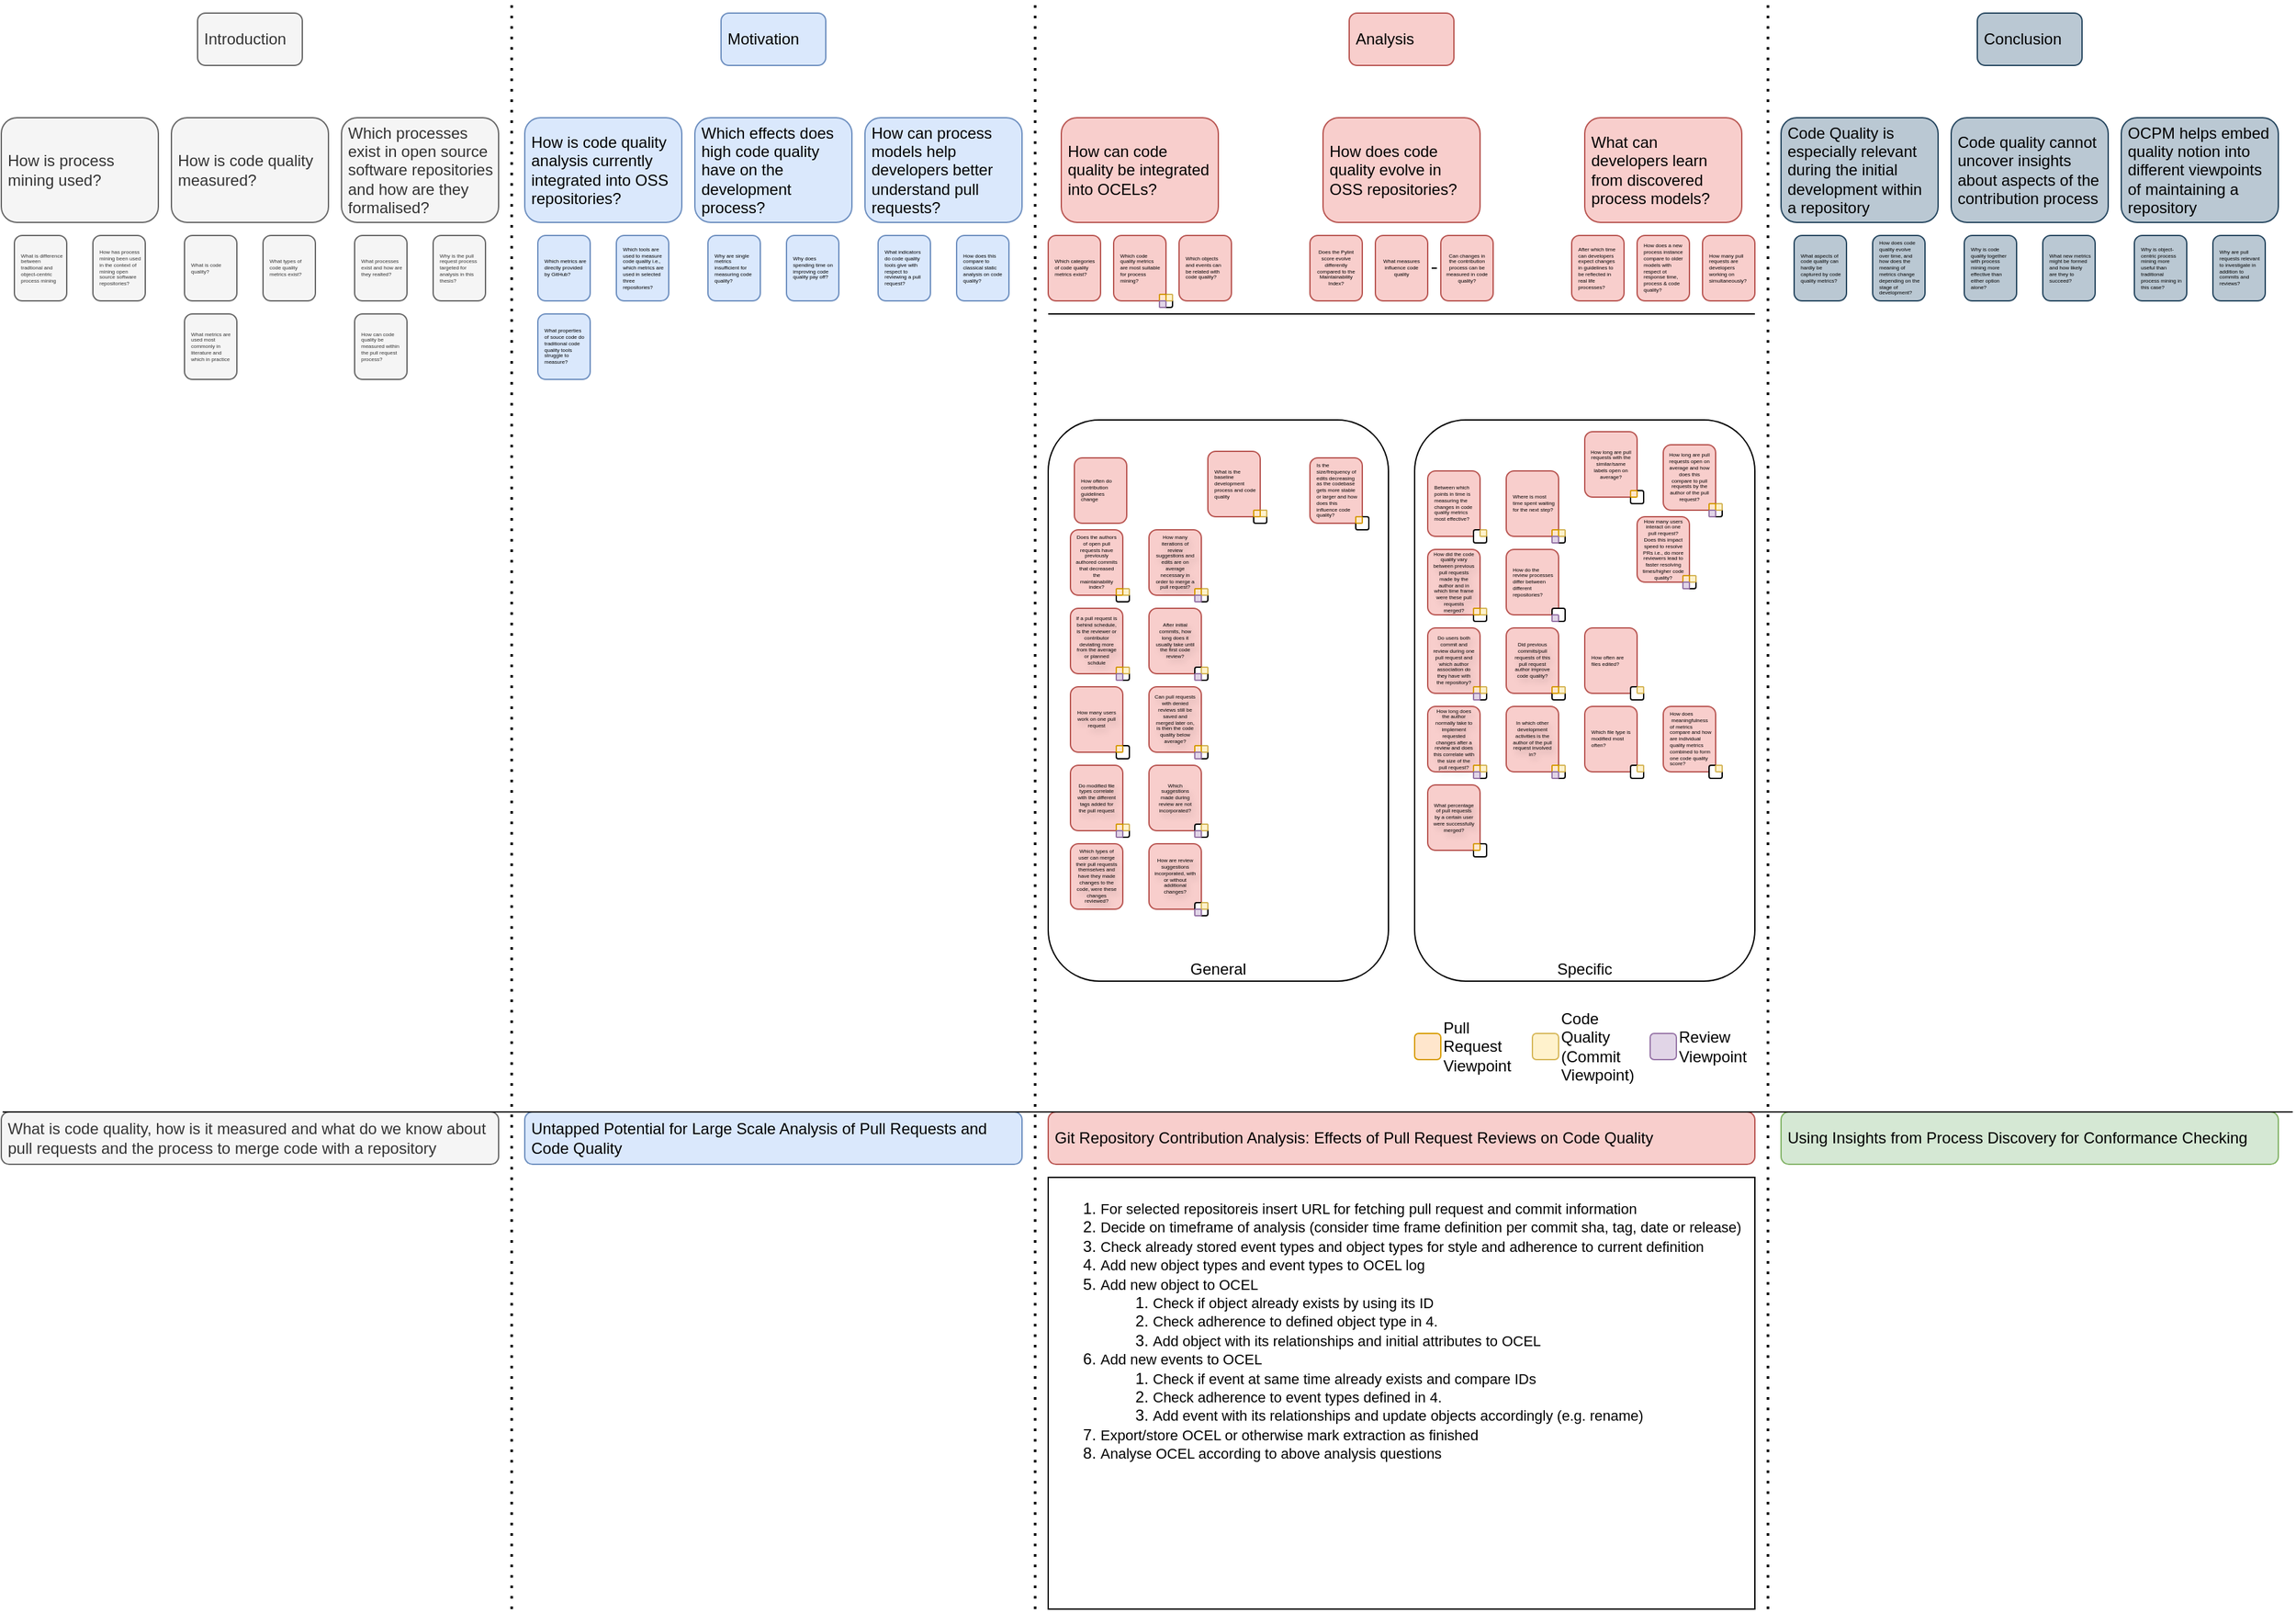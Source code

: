 <mxfile>
    <diagram name="Anaysis-Goals" id="97916047-d0de-89f5-080d-49f4d83e522f">
        <mxGraphModel dx="1386" dy="644" grid="1" gridSize="10" guides="1" tooltips="1" connect="1" arrows="1" fold="1" page="1" pageScale="1.5" pageWidth="1169" pageHeight="827" background="none" math="0" shadow="0">
            <root>
                <mxCell id="0"/>
                <mxCell id="1" parent="0"/>
                <mxCell id="274" value="General" style="rounded=1;whiteSpace=wrap;html=1;verticalAlign=bottom;align=center;" parent="1" vertex="1">
                    <mxGeometry x="810" y="321" width="260" height="429" as="geometry"/>
                </mxCell>
                <mxCell id="275" value="Specific" style="rounded=1;whiteSpace=wrap;html=1;verticalAlign=bottom;" parent="1" vertex="1">
                    <mxGeometry x="1090" y="321" width="260" height="429" as="geometry"/>
                </mxCell>
                <mxCell id="WlSLyMddTxWrjb-d0O-I-55" value="&lt;span style=&quot;color: rgb(0, 0, 0);&quot;&gt;Git Repository Contribution Analysis: Effects of Pull Request Reviews on Code Quality&lt;/span&gt;" style="rounded=1;whiteSpace=wrap;html=1;align=left;perimeterSpacing=3;strokeWidth=1;spacingLeft=0;spacingBottom=0;spacingTop=0;spacingRight=0;spacing=5;fillColor=#f8cecc;strokeColor=#b85450;" parent="1" vertex="1">
                    <mxGeometry x="810" y="850" width="540" height="40" as="geometry"/>
                </mxCell>
                <mxCell id="WlSLyMddTxWrjb-d0O-I-62" value="How can code quality be integrated into OCELs?" style="rounded=1;whiteSpace=wrap;html=1;align=left;perimeterSpacing=3;strokeWidth=1;spacingLeft=0;spacingBottom=0;spacingTop=0;spacingRight=0;spacing=5;fillColor=#f8cecc;strokeColor=#b85450;" parent="1" vertex="1">
                    <mxGeometry x="820" y="90" width="120" height="80" as="geometry"/>
                </mxCell>
                <mxCell id="WlSLyMddTxWrjb-d0O-I-98" value="How does code quality evolve in OSS repositories?" style="rounded=1;whiteSpace=wrap;html=1;align=left;perimeterSpacing=3;strokeWidth=1;spacingLeft=0;spacingBottom=0;spacingTop=0;spacingRight=0;spacing=5;fillColor=#f8cecc;strokeColor=#b85450;" parent="1" vertex="1">
                    <mxGeometry x="1020" y="90" width="120" height="80" as="geometry"/>
                </mxCell>
                <mxCell id="WlSLyMddTxWrjb-d0O-I-112" value="What can developers learn from discovered process models?" style="rounded=1;whiteSpace=wrap;html=1;align=left;perimeterSpacing=3;strokeWidth=1;spacingLeft=0;spacingBottom=0;spacingTop=0;spacingRight=0;spacing=5;fillColor=#f8cecc;strokeColor=#b85450;" parent="1" vertex="1">
                    <mxGeometry x="1220" y="90" width="120" height="80" as="geometry"/>
                </mxCell>
                <mxCell id="WlSLyMddTxWrjb-d0O-I-130" value="What aspects of code quality can hardly be captured by code quality metrics?" style="rounded=1;whiteSpace=wrap;html=1;align=left;perimeterSpacing=3;strokeWidth=1;spacingLeft=0;spacingBottom=0;spacingTop=0;spacingRight=0;spacing=5;fontSize=4;fillColor=#bac8d3;strokeColor=#23445d;" parent="1" vertex="1">
                    <mxGeometry x="1380" y="180" width="40" height="50" as="geometry"/>
                </mxCell>
                <mxCell id="WlSLyMddTxWrjb-d0O-I-169" value="What is difference between tradtional and object-centric process mining" style="rounded=1;whiteSpace=wrap;html=1;align=left;perimeterSpacing=3;strokeWidth=1;spacingLeft=0;spacingBottom=0;spacingTop=0;spacingRight=0;spacing=5;fontSize=4;fillColor=#f5f5f5;fontColor=#333333;strokeColor=#666666;" parent="1" vertex="1">
                    <mxGeometry x="20" y="180" width="40" height="50" as="geometry"/>
                </mxCell>
                <mxCell id="M1kuKOY4G_Xc1Gv_RkIK-1" value="Introduction" style="rounded=1;whiteSpace=wrap;html=1;align=left;perimeterSpacing=3;strokeWidth=1;spacingLeft=0;spacingBottom=0;spacingTop=0;spacingRight=0;spacing=5;fillColor=#f5f5f5;fontColor=#333333;strokeColor=#666666;" parent="1" vertex="1">
                    <mxGeometry x="160" y="10" width="80" height="40" as="geometry"/>
                </mxCell>
                <mxCell id="M1kuKOY4G_Xc1Gv_RkIK-2" value="Motivation" style="rounded=1;whiteSpace=wrap;html=1;align=left;perimeterSpacing=3;strokeWidth=1;spacingLeft=0;spacingBottom=0;spacingTop=0;spacingRight=0;spacing=5;fillColor=#dae8fc;strokeColor=#6c8ebf;" parent="1" vertex="1">
                    <mxGeometry x="560" y="10" width="80" height="40" as="geometry"/>
                </mxCell>
                <mxCell id="M1kuKOY4G_Xc1Gv_RkIK-3" value="Analysis" style="rounded=1;whiteSpace=wrap;html=1;align=left;perimeterSpacing=3;strokeWidth=1;spacingLeft=0;spacingBottom=0;spacingTop=0;spacingRight=0;spacing=5;fillColor=#f8cecc;strokeColor=#b85450;" parent="1" vertex="1">
                    <mxGeometry x="1040" y="10" width="80" height="40" as="geometry"/>
                </mxCell>
                <mxCell id="M1kuKOY4G_Xc1Gv_RkIK-4" value="Conclusion" style="rounded=1;whiteSpace=wrap;html=1;align=left;perimeterSpacing=3;strokeWidth=1;spacingLeft=0;spacingBottom=0;spacingTop=0;spacingRight=0;spacing=5;fillColor=#bac8d3;strokeColor=#23445d;" parent="1" vertex="1">
                    <mxGeometry x="1520" y="10" width="80" height="40" as="geometry"/>
                </mxCell>
                <mxCell id="4" value="" style="endArrow=none;dashed=1;html=1;dashPattern=1 3;strokeWidth=2;" parent="1" edge="1">
                    <mxGeometry width="50" height="50" relative="1" as="geometry">
                        <mxPoint x="400" y="1230" as="sourcePoint"/>
                        <mxPoint x="400" y="1" as="targetPoint"/>
                    </mxGeometry>
                </mxCell>
                <mxCell id="5" value="" style="endArrow=none;dashed=1;html=1;dashPattern=1 3;strokeWidth=2;" parent="1" edge="1">
                    <mxGeometry width="50" height="50" relative="1" as="geometry">
                        <mxPoint x="800" y="1230" as="sourcePoint"/>
                        <mxPoint x="800" y="1" as="targetPoint"/>
                    </mxGeometry>
                </mxCell>
                <mxCell id="6" value="" style="endArrow=none;dashed=1;html=1;dashPattern=1 3;strokeWidth=2;" parent="1" edge="1">
                    <mxGeometry width="50" height="50" relative="1" as="geometry">
                        <mxPoint x="1360" y="1230" as="sourcePoint"/>
                        <mxPoint x="1360" y="1" as="targetPoint"/>
                    </mxGeometry>
                </mxCell>
                <mxCell id="8" value="How is process mining used?" style="rounded=1;whiteSpace=wrap;html=1;align=left;perimeterSpacing=3;strokeWidth=1;spacingLeft=0;spacingBottom=0;spacingTop=0;spacingRight=0;spacing=5;fillColor=#f5f5f5;fontColor=#333333;strokeColor=#666666;" parent="1" vertex="1">
                    <mxGeometry x="10" y="90" width="120" height="80" as="geometry"/>
                </mxCell>
                <mxCell id="12" value="Which effects does high code quality have on the development process?" style="rounded=1;whiteSpace=wrap;html=1;align=left;perimeterSpacing=3;strokeWidth=1;spacingLeft=0;spacingBottom=0;spacingTop=0;spacingRight=0;spacing=5;fillColor=#dae8fc;strokeColor=#6c8ebf;" parent="1" vertex="1">
                    <mxGeometry x="540" y="90" width="120" height="80" as="geometry"/>
                </mxCell>
                <mxCell id="13" value="How is code quality analysis currently integrated into OSS repositories?" style="rounded=1;whiteSpace=wrap;html=1;align=left;perimeterSpacing=3;strokeWidth=1;spacingLeft=0;spacingBottom=0;spacingTop=0;spacingRight=0;spacing=5;fillColor=#dae8fc;strokeColor=#6c8ebf;" parent="1" vertex="1">
                    <mxGeometry x="410" y="90" width="120" height="80" as="geometry"/>
                </mxCell>
                <mxCell id="14" value="&lt;font&gt;How does this compare to classical static analysis on code quality?&lt;/font&gt;" style="rounded=1;whiteSpace=wrap;html=1;align=left;perimeterSpacing=3;strokeWidth=1;spacingLeft=0;spacingBottom=0;spacingTop=0;spacingRight=0;spacing=5;fontSize=4;fillColor=#dae8fc;strokeColor=#6c8ebf;" parent="1" vertex="1">
                    <mxGeometry x="740" y="180" width="40" height="50" as="geometry"/>
                </mxCell>
                <mxCell id="17" value="Why are single metrics insufficient for measuring code quality?" style="rounded=1;whiteSpace=wrap;html=1;align=left;perimeterSpacing=3;strokeWidth=1;spacingLeft=0;spacingBottom=0;spacingTop=0;spacingRight=0;spacing=5;fontSize=4;fillColor=#dae8fc;strokeColor=#6c8ebf;" parent="1" vertex="1">
                    <mxGeometry x="550" y="180" width="40" height="50" as="geometry"/>
                </mxCell>
                <mxCell id="18" value="Which tools are used to measure code quality i.e., which metrics are used in selected three repositories?" style="rounded=1;whiteSpace=wrap;html=1;align=left;perimeterSpacing=3;strokeWidth=1;spacingLeft=0;spacingBottom=0;spacingTop=0;spacingRight=0;spacing=5;fontSize=4;fillColor=#dae8fc;strokeColor=#6c8ebf;" parent="1" vertex="1">
                    <mxGeometry x="480" y="180" width="40" height="50" as="geometry"/>
                </mxCell>
                <mxCell id="19" value="What indicators do code quality tools give with respect to reviewing a pull request?" style="rounded=1;whiteSpace=wrap;html=1;align=left;perimeterSpacing=3;strokeWidth=1;spacingLeft=0;spacingBottom=0;spacingTop=0;spacingRight=0;spacing=5;fontSize=4;fillColor=#dae8fc;strokeColor=#6c8ebf;" parent="1" vertex="1">
                    <mxGeometry x="680" y="180" width="40" height="50" as="geometry"/>
                </mxCell>
                <mxCell id="20" value="Which metrics are directly&lt;span style=&quot;color: rgb(255, 255, 255);&quot;&gt;&amp;nbsp;&lt;/span&gt;provided by GitHub?" style="rounded=1;whiteSpace=wrap;html=1;align=left;perimeterSpacing=3;strokeWidth=1;spacingLeft=0;spacingBottom=0;spacingTop=0;spacingRight=0;spacing=5;fontSize=4;fillColor=#dae8fc;strokeColor=#6c8ebf;" parent="1" vertex="1">
                    <mxGeometry x="420" y="180" width="40" height="50" as="geometry"/>
                </mxCell>
                <mxCell id="21" value="Why does spending time on improving code quality pay off?" style="rounded=1;whiteSpace=wrap;html=1;align=left;perimeterSpacing=3;strokeWidth=1;spacingLeft=0;spacingBottom=0;spacingTop=0;spacingRight=0;spacing=5;fontSize=4;fillColor=#dae8fc;strokeColor=#6c8ebf;" parent="1" vertex="1">
                    <mxGeometry x="610" y="180" width="40" height="50" as="geometry"/>
                </mxCell>
                <mxCell id="23" value="What properties of souce code do traditional code quality tools struggle to measure?" style="rounded=1;whiteSpace=wrap;html=1;align=left;perimeterSpacing=3;strokeWidth=1;spacingLeft=0;spacingBottom=0;spacingTop=0;spacingRight=0;spacing=5;fontSize=4;fillColor=#dae8fc;strokeColor=#6c8ebf;" parent="1" vertex="1">
                    <mxGeometry x="420" y="240" width="40" height="50" as="geometry"/>
                </mxCell>
                <mxCell id="24" value="Which processes exist in open source software repositories and how are they formalised?" style="rounded=1;whiteSpace=wrap;html=1;align=left;perimeterSpacing=3;strokeWidth=1;spacingLeft=0;spacingBottom=0;spacingTop=0;spacingRight=0;spacing=5;fillColor=#f5f5f5;fontColor=#333333;strokeColor=#666666;" parent="1" vertex="1">
                    <mxGeometry x="270" y="90" width="120" height="80" as="geometry"/>
                </mxCell>
                <mxCell id="26" value="How has process mining been used in the context of mining open source software repositories?" style="rounded=1;whiteSpace=wrap;html=1;align=left;perimeterSpacing=3;strokeWidth=1;spacingLeft=0;spacingBottom=0;spacingTop=0;spacingRight=0;spacing=5;fontSize=4;fillColor=#f5f5f5;fontColor=#333333;strokeColor=#666666;" parent="1" vertex="1">
                    <mxGeometry x="80" y="180" width="40" height="50" as="geometry"/>
                </mxCell>
                <mxCell id="27" value="What metrics are used most commonly in literature and which in practice" style="rounded=1;whiteSpace=wrap;html=1;align=left;perimeterSpacing=3;strokeWidth=1;spacingLeft=0;spacingBottom=0;spacingTop=0;spacingRight=0;spacing=5;fontSize=4;fillColor=#f5f5f5;fontColor=#333333;strokeColor=#666666;" parent="1" vertex="1">
                    <mxGeometry x="150" y="240" width="40" height="50" as="geometry"/>
                </mxCell>
                <mxCell id="33" value="How can code quality be measured within the pull request process?" style="rounded=1;whiteSpace=wrap;html=1;align=left;perimeterSpacing=3;strokeWidth=1;spacingLeft=0;spacingBottom=0;spacingTop=0;spacingRight=0;spacing=5;fontSize=4;fillColor=#f5f5f5;fontColor=#333333;strokeColor=#666666;" parent="1" vertex="1">
                    <mxGeometry x="280" y="240" width="40" height="50" as="geometry"/>
                </mxCell>
                <mxCell id="34" value="What processes exist and how are they realted?" style="rounded=1;whiteSpace=wrap;html=1;align=left;perimeterSpacing=3;strokeWidth=1;spacingLeft=0;spacingBottom=0;spacingTop=0;spacingRight=0;spacing=5;fontSize=4;fillColor=#f5f5f5;fontColor=#333333;strokeColor=#666666;" parent="1" vertex="1">
                    <mxGeometry x="280" y="180" width="40" height="50" as="geometry"/>
                </mxCell>
                <mxCell id="35" value="" style="endArrow=none;html=1;" parent="1" edge="1">
                    <mxGeometry width="50" height="50" relative="1" as="geometry">
                        <mxPoint x="810" y="240" as="sourcePoint"/>
                        <mxPoint x="1350" y="240" as="targetPoint"/>
                    </mxGeometry>
                </mxCell>
                <mxCell id="36" value="How can process models help developers better understand pull requests?" style="rounded=1;whiteSpace=wrap;html=1;align=left;perimeterSpacing=3;strokeWidth=1;spacingLeft=0;spacingBottom=0;spacingTop=0;spacingRight=0;spacing=5;fillColor=#dae8fc;strokeColor=#6c8ebf;" parent="1" vertex="1">
                    <mxGeometry x="670" y="90" width="120" height="80" as="geometry"/>
                </mxCell>
                <mxCell id="37" value="Code Quality (Commit Viewpoint)" style="rounded=1;whiteSpace=wrap;html=1;fillColor=#fff2cc;strokeColor=#d6b656;align=left;verticalAlign=middle;spacingLeft=0;labelPosition=right;verticalLabelPosition=middle;" parent="1" vertex="1">
                    <mxGeometry x="1180" y="790" width="20" height="20" as="geometry"/>
                </mxCell>
                <mxCell id="38" value="Pull Request Viewpoint" style="rounded=1;whiteSpace=wrap;html=1;fillColor=#ffe6cc;strokeColor=#d79b00;align=left;verticalAlign=middle;spacingLeft=0;labelPosition=right;verticalLabelPosition=middle;" parent="1" vertex="1">
                    <mxGeometry x="1090" y="790" width="20" height="20" as="geometry"/>
                </mxCell>
                <mxCell id="39" value="Review Viewpoint" style="rounded=1;whiteSpace=wrap;html=1;fillColor=#e1d5e7;strokeColor=#9673a6;align=left;verticalAlign=middle;spacingLeft=0;labelPosition=right;verticalLabelPosition=middle;" parent="1" vertex="1">
                    <mxGeometry x="1270" y="790" width="20" height="20" as="geometry"/>
                </mxCell>
                <mxCell id="40" value="Using Insights from Process Discovery for Conformance Checking" style="rounded=1;whiteSpace=wrap;html=1;align=left;perimeterSpacing=3;strokeWidth=1;spacingLeft=0;spacingBottom=0;spacingTop=0;spacingRight=0;spacing=5;fillColor=#d5e8d4;strokeColor=#82b366;" parent="1" vertex="1">
                    <mxGeometry x="1370" y="850" width="380" height="40" as="geometry"/>
                </mxCell>
                <mxCell id="41" value="Code Quality is especially relevant during the initial development within a repository" style="rounded=1;whiteSpace=wrap;html=1;align=left;perimeterSpacing=3;strokeWidth=1;spacingLeft=0;spacingBottom=0;spacingTop=0;spacingRight=0;spacing=5;fillColor=#bac8d3;strokeColor=#23445d;" parent="1" vertex="1">
                    <mxGeometry x="1370" y="90" width="120" height="80" as="geometry"/>
                </mxCell>
                <mxCell id="42" value="Code quality cannot uncover insights about aspects of the contribution process" style="rounded=1;whiteSpace=wrap;html=1;align=left;perimeterSpacing=3;strokeWidth=1;spacingLeft=0;spacingBottom=0;spacingTop=0;spacingRight=0;spacing=5;fillColor=#bac8d3;strokeColor=#23445d;" parent="1" vertex="1">
                    <mxGeometry x="1500" y="90" width="120" height="80" as="geometry"/>
                </mxCell>
                <mxCell id="43" value="OCPM helps embed quality notion into different viewpoints of maintaining a repository" style="rounded=1;whiteSpace=wrap;html=1;align=left;perimeterSpacing=3;strokeWidth=1;spacingLeft=0;spacingBottom=0;spacingTop=0;spacingRight=0;spacing=5;fillColor=#bac8d3;strokeColor=#23445d;" parent="1" vertex="1">
                    <mxGeometry x="1630" y="90" width="120" height="80" as="geometry"/>
                </mxCell>
                <mxCell id="48" value="&lt;span style=&quot;color: rgb(0, 0, 0);&quot;&gt;Untapped Potential for Large Scale Analysis of Pull Requests and Code Quality&lt;/span&gt;" style="rounded=1;whiteSpace=wrap;html=1;align=left;perimeterSpacing=3;strokeWidth=1;spacingLeft=0;spacingBottom=0;spacingTop=0;spacingRight=0;spacing=5;fillColor=#dae8fc;strokeColor=#6c8ebf;" parent="1" vertex="1">
                    <mxGeometry x="410" y="850" width="380" height="40" as="geometry"/>
                </mxCell>
                <mxCell id="50" value="What is code quality, how is it measured and what do we know about pull requests and the process to merge code with a repository" style="rounded=1;whiteSpace=wrap;html=1;align=left;perimeterSpacing=3;strokeWidth=1;spacingLeft=0;spacingBottom=0;spacingTop=0;spacingRight=0;spacing=5;fillColor=#f5f5f5;strokeColor=#666666;fontColor=#333333;" parent="1" vertex="1">
                    <mxGeometry x="10" y="850" width="380" height="40" as="geometry"/>
                </mxCell>
                <mxCell id="51" value="&#xa;How long are pull requests open on average and how does this compare to pull requests by the author of the pull request?&#xa;" style="rounded=1;align=center;perimeterSpacing=3;strokeWidth=1;spacingLeft=0;spacingBottom=0;spacingTop=0;spacingRight=0;spacing=5;fontSize=4;fillColor=#f8cecc;strokeColor=#b85450;labelPosition=center;verticalLabelPosition=middle;verticalAlign=middle;whiteSpace=wrap;" parent="1" vertex="1">
                    <mxGeometry x="1280" y="340" width="40" height="50" as="geometry"/>
                </mxCell>
                <mxCell id="66" value="How long are pull requests with the similar/same labels open on average?" style="rounded=1;align=center;perimeterSpacing=3;strokeWidth=1;spacingLeft=0;spacingBottom=0;spacingTop=0;spacingRight=0;spacing=5;fontSize=4;fillColor=#f8cecc;strokeColor=#b85450;labelPosition=center;verticalLabelPosition=middle;verticalAlign=middle;whiteSpace=wrap;" parent="1" vertex="1">
                    <mxGeometry x="1220" y="330" width="40" height="50" as="geometry"/>
                </mxCell>
                <mxCell id="72" value="Which code quality metrics are most suitable for process mining?" style="rounded=1;whiteSpace=wrap;html=1;align=left;perimeterSpacing=3;strokeWidth=1;spacingLeft=0;spacingBottom=0;spacingTop=0;spacingRight=0;spacing=5;fontSize=4;fillColor=#f8cecc;strokeColor=#b85450;" parent="1" vertex="1">
                    <mxGeometry x="860" y="180" width="40" height="50" as="geometry"/>
                </mxCell>
                <mxCell id="78" value="How many users interact on one pull request? Does this impact speed to resolve PRs i.e., do more reviewers lead to faster resolving times/higher code quality?" style="rounded=1;align=center;perimeterSpacing=3;strokeWidth=1;spacingLeft=0;spacingBottom=0;spacingTop=0;spacingRight=0;spacing=5;fontSize=4;fillColor=#f8cecc;strokeColor=#b85450;labelPosition=center;verticalLabelPosition=middle;verticalAlign=middle;whiteSpace=wrap;" parent="1" vertex="1">
                    <mxGeometry x="1260" y="395" width="40" height="50" as="geometry"/>
                </mxCell>
                <mxCell id="99" value="" style="rounded=1;whiteSpace=wrap;html=1;align=left;verticalAlign=middle;spacingLeft=0;labelPosition=right;verticalLabelPosition=middle;" parent="1" vertex="1">
                    <mxGeometry x="895" y="225" width="10" height="10" as="geometry"/>
                </mxCell>
                <mxCell id="92" value="" style="rounded=1;whiteSpace=wrap;html=1;fillColor=#fff2cc;strokeColor=#d6b656;align=left;verticalAlign=middle;spacingLeft=0;labelPosition=right;verticalLabelPosition=middle;" parent="1" vertex="1">
                    <mxGeometry x="900" y="225" width="5" height="5" as="geometry"/>
                </mxCell>
                <mxCell id="95" value="" style="rounded=1;whiteSpace=wrap;html=1;fillColor=#ffe6cc;strokeColor=#d79b00;align=left;verticalAlign=middle;spacingLeft=0;labelPosition=right;verticalLabelPosition=middle;" parent="1" vertex="1">
                    <mxGeometry x="895" y="225" width="5" height="5" as="geometry"/>
                </mxCell>
                <mxCell id="100" value="" style="rounded=1;whiteSpace=wrap;html=1;fillColor=#e1d5e7;strokeColor=#9673a6;align=left;verticalAlign=middle;spacingLeft=0;labelPosition=right;verticalLabelPosition=middle;" parent="1" vertex="1">
                    <mxGeometry x="895" y="230" width="5" height="5" as="geometry"/>
                </mxCell>
                <mxCell id="105" value="" style="rounded=1;whiteSpace=wrap;html=1;align=left;verticalAlign=middle;spacingLeft=0;labelPosition=right;verticalLabelPosition=middle;" parent="1" vertex="1">
                    <mxGeometry x="1315" y="385" width="10" height="10" as="geometry"/>
                </mxCell>
                <mxCell id="106" value="" style="rounded=1;whiteSpace=wrap;html=1;fillColor=#fff2cc;strokeColor=#d6b656;align=left;verticalAlign=middle;spacingLeft=0;labelPosition=right;verticalLabelPosition=middle;" parent="1" vertex="1">
                    <mxGeometry x="1320" y="385" width="5" height="5" as="geometry"/>
                </mxCell>
                <mxCell id="107" value="" style="rounded=1;whiteSpace=wrap;html=1;fillColor=#ffe6cc;strokeColor=#d79b00;align=left;verticalAlign=middle;spacingLeft=0;labelPosition=right;verticalLabelPosition=middle;" parent="1" vertex="1">
                    <mxGeometry x="1315" y="385" width="5" height="5" as="geometry"/>
                </mxCell>
                <mxCell id="108" value="" style="rounded=1;whiteSpace=wrap;html=1;fillColor=#e1d5e7;strokeColor=#9673a6;align=left;verticalAlign=middle;spacingLeft=0;labelPosition=right;verticalLabelPosition=middle;" parent="1" vertex="1">
                    <mxGeometry x="1315" y="390" width="5" height="5" as="geometry"/>
                </mxCell>
                <mxCell id="119" value="" style="rounded=1;whiteSpace=wrap;html=1;fillColor=#ffe6cc;strokeColor=#d79b00;align=left;verticalAlign=middle;spacingLeft=0;labelPosition=right;verticalLabelPosition=middle;" parent="1" vertex="1">
                    <mxGeometry x="972" y="390" width="5" height="5" as="geometry"/>
                </mxCell>
                <mxCell id="157" value="" style="rounded=1;whiteSpace=wrap;html=1;align=left;verticalAlign=middle;spacingLeft=0;labelPosition=right;verticalLabelPosition=middle;" parent="1" vertex="1">
                    <mxGeometry x="1255" y="375" width="10" height="10" as="geometry"/>
                </mxCell>
                <mxCell id="159" value="" style="rounded=1;whiteSpace=wrap;html=1;fillColor=#ffe6cc;strokeColor=#d79b00;align=left;verticalAlign=middle;spacingLeft=0;labelPosition=right;verticalLabelPosition=middle;" parent="1" vertex="1">
                    <mxGeometry x="1255" y="375" width="5" height="5" as="geometry"/>
                </mxCell>
                <mxCell id="161" value="" style="rounded=1;whiteSpace=wrap;html=1;align=left;verticalAlign=middle;spacingLeft=0;labelPosition=right;verticalLabelPosition=middle;" parent="1" vertex="1">
                    <mxGeometry x="1295" y="440" width="10" height="10" as="geometry"/>
                </mxCell>
                <mxCell id="162" value="" style="rounded=1;whiteSpace=wrap;html=1;fillColor=#fff2cc;strokeColor=#d6b656;align=left;verticalAlign=middle;spacingLeft=0;labelPosition=right;verticalLabelPosition=middle;" parent="1" vertex="1">
                    <mxGeometry x="1300" y="440" width="5" height="5" as="geometry"/>
                </mxCell>
                <mxCell id="163" value="" style="rounded=1;whiteSpace=wrap;html=1;fillColor=#ffe6cc;strokeColor=#d79b00;align=left;verticalAlign=middle;spacingLeft=0;labelPosition=right;verticalLabelPosition=middle;" parent="1" vertex="1">
                    <mxGeometry x="1295" y="440" width="5" height="5" as="geometry"/>
                </mxCell>
                <mxCell id="164" value="" style="rounded=1;whiteSpace=wrap;html=1;fillColor=#e1d5e7;strokeColor=#9673a6;align=left;verticalAlign=middle;spacingLeft=0;labelPosition=right;verticalLabelPosition=middle;" parent="1" vertex="1">
                    <mxGeometry x="1295" y="445" width="5" height="5" as="geometry"/>
                </mxCell>
                <mxCell id="276" value="How does code quality evolve over time, and how does the meaning of metrics change depending on the stage of development?" style="rounded=1;whiteSpace=wrap;html=1;align=left;perimeterSpacing=3;strokeWidth=1;spacingLeft=0;spacingBottom=0;spacingTop=0;spacingRight=0;spacing=5;fontSize=4;fillColor=#bac8d3;strokeColor=#23445d;" parent="1" vertex="1">
                    <mxGeometry x="1440" y="180" width="40" height="50" as="geometry"/>
                </mxCell>
                <mxCell id="277" value="Why is code quality together with process mining more effective than either option alone?&amp;nbsp;" style="rounded=1;whiteSpace=wrap;html=1;align=left;perimeterSpacing=3;strokeWidth=1;spacingLeft=0;spacingBottom=0;spacingTop=0;spacingRight=0;spacing=5;fontSize=4;fillColor=#bac8d3;strokeColor=#23445d;" parent="1" vertex="1">
                    <mxGeometry x="1510" y="180" width="40" height="50" as="geometry"/>
                </mxCell>
                <mxCell id="278" value="What new metrics might be formed and how likely are they to succeed?" style="rounded=1;whiteSpace=wrap;html=1;align=left;perimeterSpacing=3;strokeWidth=1;spacingLeft=0;spacingBottom=0;spacingTop=0;spacingRight=0;spacing=5;fontSize=4;fillColor=#bac8d3;strokeColor=#23445d;" parent="1" vertex="1">
                    <mxGeometry x="1570" y="180" width="40" height="50" as="geometry"/>
                </mxCell>
                <mxCell id="279" value="Why is object-centric process mining more useful than traditional process mining in this case?" style="rounded=1;whiteSpace=wrap;html=1;align=left;perimeterSpacing=3;strokeWidth=1;spacingLeft=0;spacingBottom=0;spacingTop=0;spacingRight=0;spacing=5;fontSize=4;fillColor=#bac8d3;strokeColor=#23445d;" parent="1" vertex="1">
                    <mxGeometry x="1640" y="180" width="40" height="50" as="geometry"/>
                </mxCell>
                <mxCell id="280" value="Why are pull requests relevant to investigate in addition to commits and reviews?" style="rounded=1;whiteSpace=wrap;html=1;align=left;perimeterSpacing=3;strokeWidth=1;spacingLeft=0;spacingBottom=0;spacingTop=0;spacingRight=0;spacing=5;fontSize=4;fillColor=#bac8d3;strokeColor=#23445d;" parent="1" vertex="1">
                    <mxGeometry x="1700" y="180" width="40" height="50" as="geometry"/>
                </mxCell>
                <mxCell id="284" value="&lt;ol&gt;&lt;li&gt;&lt;font style=&quot;font-size: 11px;&quot;&gt;For selected repositoreis insert URL for fetching pull request and commit information&lt;/font&gt;&lt;/li&gt;&lt;li&gt;&lt;font style=&quot;font-size: 11px;&quot;&gt;Decide on timeframe of analysis (consider time frame definition per commit sha, tag, date or release)&lt;/font&gt;&lt;/li&gt;&lt;li&gt;&lt;font style=&quot;font-size: 11px;&quot;&gt;Check already stored event types and object types for style and adherence to current definition&lt;/font&gt;&lt;/li&gt;&lt;li&gt;&lt;font style=&quot;font-size: 11px;&quot;&gt;Add new object types and event types to OCEL log&lt;/font&gt;&lt;/li&gt;&lt;li&gt;&lt;font style=&quot;font-size: 11px;&quot;&gt;Add new object to OCEL&lt;/font&gt;&lt;/li&gt;&lt;ol&gt;&lt;li&gt;&lt;font style=&quot;font-size: 11px;&quot;&gt;Check if object already exists by using its ID&lt;/font&gt;&lt;/li&gt;&lt;li&gt;&lt;font style=&quot;font-size: 11px;&quot;&gt;Check adherence to defined object type in 4.&amp;nbsp;&lt;/font&gt;&lt;/li&gt;&lt;li&gt;&lt;font style=&quot;font-size: 11px;&quot;&gt;Add object with its relationships and initial attributes to OCEL&lt;/font&gt;&lt;/li&gt;&lt;/ol&gt;&lt;li&gt;&lt;font style=&quot;font-size: 11px;&quot;&gt;Add new events to OCEL&lt;/font&gt;&lt;/li&gt;&lt;ol&gt;&lt;li&gt;&lt;font style=&quot;font-size: 11px;&quot;&gt;Check if event at same time already exists and compare IDs&lt;/font&gt;&lt;/li&gt;&lt;li&gt;&lt;font style=&quot;font-size: 11px;&quot;&gt;Check adherence to event types defined in 4.&lt;/font&gt;&lt;/li&gt;&lt;li&gt;&lt;font style=&quot;font-size: 11px;&quot;&gt;Add event with its relationships and update objects accordingly (e.g. rename)&lt;/font&gt;&lt;/li&gt;&lt;/ol&gt;&lt;li&gt;&lt;font style=&quot;font-size: 11px;&quot;&gt;Export/store OCEL or otherwise mark extraction as finished&lt;/font&gt;&lt;/li&gt;&lt;li&gt;&lt;font style=&quot;font-size: 11px;&quot;&gt;Analyse OCEL according to above analysis questions&lt;/font&gt;&lt;/li&gt;&lt;/ol&gt;" style="align=left;html=1;whiteSpace=wrap;verticalAlign=top;spacing=0;" parent="1" vertex="1">
                    <mxGeometry x="810" y="900" width="540" height="330" as="geometry"/>
                </mxCell>
                <mxCell id="287" value="What is code quality?" style="rounded=1;whiteSpace=wrap;html=1;align=left;perimeterSpacing=3;strokeWidth=1;spacingLeft=0;spacingBottom=0;spacingTop=0;spacingRight=0;spacing=5;fontSize=4;fillColor=#f5f5f5;fontColor=#333333;strokeColor=#666666;" parent="1" vertex="1">
                    <mxGeometry x="150" y="180" width="40" height="50" as="geometry"/>
                </mxCell>
                <mxCell id="288" value="How is code quality measured?" style="rounded=1;whiteSpace=wrap;html=1;align=left;perimeterSpacing=3;strokeWidth=1;spacingLeft=0;spacingBottom=0;spacingTop=0;spacingRight=0;spacing=5;fillColor=#f5f5f5;fontColor=#333333;strokeColor=#666666;" parent="1" vertex="1">
                    <mxGeometry x="140" y="90" width="120" height="80" as="geometry"/>
                </mxCell>
                <mxCell id="289" value="What types of code quality metrics exist?" style="rounded=1;whiteSpace=wrap;html=1;align=left;perimeterSpacing=3;strokeWidth=1;spacingLeft=0;spacingBottom=0;spacingTop=0;spacingRight=0;spacing=5;fontSize=4;fillColor=#f5f5f5;fontColor=#333333;strokeColor=#666666;" parent="1" vertex="1">
                    <mxGeometry x="210" y="180" width="40" height="50" as="geometry"/>
                </mxCell>
                <mxCell id="290" value="Why is the pull request process targeted for analysis in this thesis?" style="rounded=1;whiteSpace=wrap;html=1;align=left;perimeterSpacing=3;strokeWidth=1;spacingLeft=0;spacingBottom=0;spacingTop=0;spacingRight=0;spacing=5;fontSize=4;fillColor=#f5f5f5;fontColor=#333333;strokeColor=#666666;" parent="1" vertex="1">
                    <mxGeometry x="340" y="180" width="40" height="50" as="geometry"/>
                </mxCell>
                <mxCell id="293" value="What is the baseline development process and code quality" style="rounded=1;whiteSpace=wrap;html=1;align=left;perimeterSpacing=3;strokeWidth=1;spacingLeft=0;spacingBottom=0;spacingTop=0;spacingRight=0;spacing=5;fontSize=4;fillColor=#f8cecc;strokeColor=#b85450;" parent="1" vertex="1">
                    <mxGeometry x="932" y="345" width="40" height="50" as="geometry"/>
                </mxCell>
                <mxCell id="294" value="" style="rounded=1;whiteSpace=wrap;html=1;align=left;verticalAlign=middle;spacingLeft=0;labelPosition=right;verticalLabelPosition=middle;" parent="1" vertex="1">
                    <mxGeometry x="967" y="390" width="10" height="10" as="geometry"/>
                </mxCell>
                <mxCell id="295" value="" style="rounded=1;whiteSpace=wrap;html=1;fillColor=#fff2cc;strokeColor=#d6b656;align=left;verticalAlign=middle;spacingLeft=0;labelPosition=right;verticalLabelPosition=middle;" parent="1" vertex="1">
                    <mxGeometry x="972" y="390" width="5" height="5" as="geometry"/>
                </mxCell>
                <mxCell id="296" value="" style="rounded=1;whiteSpace=wrap;html=1;fillColor=#ffe6cc;strokeColor=#d79b00;align=left;verticalAlign=middle;spacingLeft=0;labelPosition=right;verticalLabelPosition=middle;" parent="1" vertex="1">
                    <mxGeometry x="967" y="390" width="5" height="5" as="geometry"/>
                </mxCell>
                <mxCell id="304" value="Which categories of code quality metrics exist?" style="rounded=1;whiteSpace=wrap;html=1;align=left;perimeterSpacing=3;strokeWidth=1;spacingLeft=0;spacingBottom=0;spacingTop=0;spacingRight=0;spacing=5;fontSize=4;fillColor=#f8cecc;strokeColor=#b85450;" parent="1" vertex="1">
                    <mxGeometry x="810" y="180" width="40" height="50" as="geometry"/>
                </mxCell>
                <mxCell id="305" value="Which objects and events can be related with code quality?" style="rounded=1;whiteSpace=wrap;html=1;align=left;perimeterSpacing=3;strokeWidth=1;spacingLeft=0;spacingBottom=0;spacingTop=0;spacingRight=0;spacing=5;fontSize=4;fillColor=#f8cecc;strokeColor=#b85450;" parent="1" vertex="1">
                    <mxGeometry x="910" y="180" width="40" height="50" as="geometry"/>
                </mxCell>
                <mxCell id="306" value="Does the Pylint score evolve differently compared to the Maintainability Index?" style="rounded=1;align=center;perimeterSpacing=3;strokeWidth=1;spacingLeft=0;spacingBottom=0;spacingTop=0;spacingRight=0;spacing=5;fontSize=4;fillColor=#f8cecc;strokeColor=#b85450;labelPosition=center;verticalLabelPosition=middle;verticalAlign=middle;whiteSpace=wrap;" parent="1" vertex="1">
                    <mxGeometry x="1010" y="180" width="40" height="50" as="geometry"/>
                </mxCell>
                <mxCell id="309" style="edgeStyle=none;html=1;endArrow=none;endFill=0;" parent="1" source="307" target="308" edge="1">
                    <mxGeometry relative="1" as="geometry"/>
                </mxCell>
                <mxCell id="307" value="Can changes in the contribution process can be measured in code quality?" style="rounded=1;align=center;perimeterSpacing=3;strokeWidth=1;spacingLeft=0;spacingBottom=0;spacingTop=0;spacingRight=0;spacing=5;fontSize=4;fillColor=#f8cecc;strokeColor=#b85450;labelPosition=center;verticalLabelPosition=middle;verticalAlign=middle;whiteSpace=wrap;" parent="1" vertex="1">
                    <mxGeometry x="1110" y="180" width="40" height="50" as="geometry"/>
                </mxCell>
                <mxCell id="308" value="What measures influence code quality" style="rounded=1;align=center;perimeterSpacing=3;strokeWidth=1;spacingLeft=0;spacingBottom=0;spacingTop=0;spacingRight=0;spacing=5;fontSize=4;fillColor=#f8cecc;strokeColor=#b85450;labelPosition=center;verticalLabelPosition=middle;verticalAlign=middle;whiteSpace=wrap;" parent="1" vertex="1">
                    <mxGeometry x="1060" y="180" width="40" height="50" as="geometry"/>
                </mxCell>
                <mxCell id="310" value="After which time can developers expect changes in guidelines to be reflected in real life processes?" style="rounded=1;whiteSpace=wrap;html=1;align=left;perimeterSpacing=3;strokeWidth=1;spacingLeft=0;spacingBottom=0;spacingTop=0;spacingRight=0;spacing=5;fontSize=4;fillColor=#f8cecc;strokeColor=#b85450;" parent="1" vertex="1">
                    <mxGeometry x="1210" y="180" width="40" height="50" as="geometry"/>
                </mxCell>
                <mxCell id="311" value="How does a new process instance compare to older models with respect ot response time, process &amp;amp; code quality?" style="rounded=1;whiteSpace=wrap;html=1;align=left;perimeterSpacing=3;strokeWidth=1;spacingLeft=0;spacingBottom=0;spacingTop=0;spacingRight=0;spacing=5;fontSize=4;fillColor=#f8cecc;strokeColor=#b85450;" parent="1" vertex="1">
                    <mxGeometry x="1260" y="180" width="40" height="50" as="geometry"/>
                </mxCell>
                <mxCell id="312" value="How often do contribution guidelines change" style="rounded=1;whiteSpace=wrap;html=1;align=left;perimeterSpacing=3;strokeWidth=1;spacingLeft=0;spacingBottom=0;spacingTop=0;spacingRight=0;spacing=5;fontSize=4;fillColor=#f8cecc;strokeColor=#b85450;" parent="1" vertex="1">
                    <mxGeometry x="830" y="350" width="40" height="50" as="geometry"/>
                </mxCell>
                <mxCell id="313" value="How many pull requests are developers working on simultaneously?" style="rounded=1;whiteSpace=wrap;html=1;align=left;perimeterSpacing=3;strokeWidth=1;spacingLeft=0;spacingBottom=0;spacingTop=0;spacingRight=0;spacing=5;fontSize=4;fillColor=#f8cecc;strokeColor=#b85450;" parent="1" vertex="1">
                    <mxGeometry x="1310" y="180" width="40" height="50" as="geometry"/>
                </mxCell>
                <mxCell id="316" value="" style="endArrow=none;html=1;" parent="1" edge="1">
                    <mxGeometry width="50" height="50" relative="1" as="geometry">
                        <mxPoint x="11" y="850" as="sourcePoint"/>
                        <mxPoint x="1761" y="850" as="targetPoint"/>
                    </mxGeometry>
                </mxCell>
                <mxCell id="318" value="" style="group" parent="1" vertex="1" connectable="0">
                    <mxGeometry x="1220" y="480" width="45" height="55" as="geometry"/>
                </mxCell>
                <mxCell id="74" value="How often are files edited?" style="rounded=1;whiteSpace=wrap;html=1;align=left;perimeterSpacing=3;strokeWidth=1;spacingLeft=0;spacingBottom=0;spacingTop=0;spacingRight=0;spacing=5;fontSize=4;fillColor=#f8cecc;strokeColor=#b85450;" parent="318" vertex="1">
                    <mxGeometry width="40" height="50" as="geometry"/>
                </mxCell>
                <mxCell id="137" value="" style="rounded=1;whiteSpace=wrap;html=1;align=left;verticalAlign=middle;spacingLeft=0;labelPosition=right;verticalLabelPosition=middle;" parent="318" vertex="1">
                    <mxGeometry x="35" y="45" width="10" height="10" as="geometry"/>
                </mxCell>
                <mxCell id="138" value="" style="rounded=1;whiteSpace=wrap;html=1;fillColor=#fff2cc;strokeColor=#d6b656;align=left;verticalAlign=middle;spacingLeft=0;labelPosition=right;verticalLabelPosition=middle;" parent="318" vertex="1">
                    <mxGeometry x="40" y="45" width="5" height="5" as="geometry"/>
                </mxCell>
                <mxCell id="319" value="" style="group" parent="1" vertex="1" connectable="0">
                    <mxGeometry x="1220" y="540" width="45" height="55" as="geometry"/>
                </mxCell>
                <mxCell id="76" value="Which file type is modified most often?" style="rounded=1;whiteSpace=wrap;html=1;align=left;perimeterSpacing=3;strokeWidth=1;spacingLeft=0;spacingBottom=0;spacingTop=0;spacingRight=0;spacing=5;fontSize=4;fillColor=#f8cecc;strokeColor=#b85450;" parent="319" vertex="1">
                    <mxGeometry width="40" height="50" as="geometry"/>
                </mxCell>
                <mxCell id="165" value="" style="rounded=1;whiteSpace=wrap;html=1;align=left;verticalAlign=middle;spacingLeft=0;labelPosition=right;verticalLabelPosition=middle;" parent="319" vertex="1">
                    <mxGeometry x="35" y="45" width="10" height="10" as="geometry"/>
                </mxCell>
                <mxCell id="166" value="" style="rounded=1;whiteSpace=wrap;html=1;fillColor=#fff2cc;strokeColor=#d6b656;align=left;verticalAlign=middle;spacingLeft=0;labelPosition=right;verticalLabelPosition=middle;" parent="319" vertex="1">
                    <mxGeometry x="40" y="45" width="5" height="5" as="geometry"/>
                </mxCell>
                <mxCell id="320" value="" style="group" parent="1" vertex="1" connectable="0">
                    <mxGeometry x="1280" y="540" width="45" height="55" as="geometry"/>
                </mxCell>
                <mxCell id="WlSLyMddTxWrjb-d0O-I-139" value="How does &amp;nbsp;meaningfulness of metrics compare and how are individual quality metrics combined to form one code quality score?" style="rounded=1;whiteSpace=wrap;html=1;align=left;perimeterSpacing=3;strokeWidth=1;spacingLeft=0;spacingBottom=0;spacingTop=0;spacingRight=0;spacing=5;fontSize=4;fillColor=#f8cecc;strokeColor=#b85450;" parent="320" vertex="1">
                    <mxGeometry width="40" height="50" as="geometry"/>
                </mxCell>
                <mxCell id="129" value="" style="rounded=1;whiteSpace=wrap;html=1;align=left;verticalAlign=middle;spacingLeft=0;labelPosition=right;verticalLabelPosition=middle;" parent="320" vertex="1">
                    <mxGeometry x="35" y="45" width="10" height="10" as="geometry"/>
                </mxCell>
                <mxCell id="130" value="" style="rounded=1;whiteSpace=wrap;html=1;fillColor=#fff2cc;strokeColor=#d6b656;align=left;verticalAlign=middle;spacingLeft=0;labelPosition=right;verticalLabelPosition=middle;" parent="320" vertex="1">
                    <mxGeometry x="40" y="45" width="5" height="5" as="geometry"/>
                </mxCell>
                <mxCell id="321" value="" style="group" parent="1" vertex="1" connectable="0">
                    <mxGeometry x="1010" y="350" width="45" height="55" as="geometry"/>
                </mxCell>
                <mxCell id="75" value="Is the size/frequency of edits decreasing as the codebase gets more stable or larger and how does this influence code quality?" style="rounded=1;whiteSpace=wrap;html=1;align=left;perimeterSpacing=3;strokeWidth=1;spacingLeft=0;spacingBottom=0;spacingTop=0;spacingRight=0;spacing=5;fontSize=4;fillColor=#f8cecc;strokeColor=#b85450;" parent="321" vertex="1">
                    <mxGeometry width="40" height="50" as="geometry"/>
                </mxCell>
                <mxCell id="133" value="" style="rounded=1;whiteSpace=wrap;html=1;align=left;verticalAlign=middle;spacingLeft=0;labelPosition=right;verticalLabelPosition=middle;" parent="321" vertex="1">
                    <mxGeometry x="35" y="45" width="10" height="10" as="geometry"/>
                </mxCell>
                <mxCell id="135" value="" style="rounded=1;whiteSpace=wrap;html=1;fillColor=#ffe6cc;strokeColor=#d79b00;align=left;verticalAlign=middle;spacingLeft=0;labelPosition=right;verticalLabelPosition=middle;" parent="321" vertex="1">
                    <mxGeometry x="35" y="45" width="5" height="5" as="geometry"/>
                </mxCell>
                <mxCell id="WlSLyMddTxWrjb-d0O-I-142" value="Between which points in time is measuring the changes in code quality metrics most effective?" style="rounded=1;whiteSpace=wrap;html=1;align=left;perimeterSpacing=3;strokeWidth=1;spacingLeft=0;spacingBottom=0;spacingTop=0;spacingRight=0;spacing=5;fontSize=4;fillColor=#f8cecc;strokeColor=#b85450;" parent="1" vertex="1">
                    <mxGeometry x="1100" y="360" width="40" height="50" as="geometry"/>
                </mxCell>
                <mxCell id="44" value="Where is most time spent waiting for the next step?" style="rounded=1;whiteSpace=wrap;html=1;align=left;perimeterSpacing=3;strokeWidth=1;spacingLeft=0;spacingBottom=0;spacingTop=0;spacingRight=0;spacing=5;fontSize=4;fillColor=#f8cecc;strokeColor=#b85450;" parent="1" vertex="1">
                    <mxGeometry x="1160" y="360" width="40" height="50" as="geometry"/>
                </mxCell>
                <mxCell id="45" value="How do the review processes differ between different repositories?" style="rounded=1;whiteSpace=wrap;html=1;align=left;perimeterSpacing=3;strokeWidth=1;spacingLeft=0;spacingBottom=0;spacingTop=0;spacingRight=0;spacing=5;fontSize=4;fillColor=#f8cecc;strokeColor=#b85450;" parent="1" vertex="1">
                    <mxGeometry x="1160" y="420" width="40" height="50" as="geometry"/>
                </mxCell>
                <mxCell id="57" value="How did the code quality vary between previous pull requests made by the author and in which time frame were these pull requests merged?" style="rounded=1;align=center;perimeterSpacing=3;strokeWidth=1;spacingLeft=0;spacingBottom=0;spacingTop=0;spacingRight=0;spacing=5;fontSize=4;fillColor=#f8cecc;strokeColor=#b85450;labelPosition=center;verticalLabelPosition=middle;verticalAlign=middle;whiteSpace=wrap;textShadow=1;" parent="1" vertex="1">
                    <mxGeometry x="1100" y="420" width="40" height="50" as="geometry"/>
                </mxCell>
                <mxCell id="62" value="Did previous commits/pull requests of this pull request author improve code quality?" style="rounded=1;align=center;perimeterSpacing=3;strokeWidth=1;spacingLeft=0;spacingBottom=0;spacingTop=0;spacingRight=0;spacing=5;fontSize=4;fillColor=#f8cecc;strokeColor=#b85450;labelPosition=center;verticalLabelPosition=middle;verticalAlign=middle;whiteSpace=wrap;textShadow=1;" parent="1" vertex="1">
                    <mxGeometry x="1160" y="480" width="40" height="50" as="geometry"/>
                </mxCell>
                <mxCell id="63" value="How long does the author normally take to implement requested changes after a review and does this correlate with the size of the pull request?" style="rounded=1;align=center;perimeterSpacing=3;strokeWidth=1;spacingLeft=0;spacingBottom=0;spacingTop=0;spacingRight=0;spacing=5;fontSize=4;fillColor=#f8cecc;strokeColor=#b85450;labelPosition=center;verticalLabelPosition=middle;verticalAlign=middle;whiteSpace=wrap;textShadow=1;" parent="1" vertex="1">
                    <mxGeometry x="1100" y="540" width="40" height="50" as="geometry"/>
                </mxCell>
                <mxCell id="65" value="In which other development activities is the author of the pull request involved in?" style="rounded=1;align=center;perimeterSpacing=3;strokeWidth=1;spacingLeft=0;spacingBottom=0;spacingTop=0;spacingRight=0;spacing=5;fontSize=4;fillColor=#f8cecc;strokeColor=#b85450;labelPosition=center;verticalLabelPosition=middle;verticalAlign=middle;whiteSpace=wrap;textShadow=1;" parent="1" vertex="1">
                    <mxGeometry x="1160" y="540" width="40" height="50" as="geometry"/>
                </mxCell>
                <mxCell id="68" value="What percentage of pull requests by a certain user were successfully merged?" style="rounded=1;align=center;perimeterSpacing=3;strokeWidth=1;spacingLeft=0;spacingBottom=0;spacingTop=0;spacingRight=0;spacing=5;fontSize=4;fillColor=#f8cecc;strokeColor=#b85450;labelPosition=center;verticalLabelPosition=middle;verticalAlign=middle;whiteSpace=wrap;textShadow=1;" parent="1" vertex="1">
                    <mxGeometry x="1100" y="600" width="40" height="50" as="geometry"/>
                </mxCell>
                <mxCell id="89" value="Do users both commit and review during one pull request and which author association do they have with the repository?" style="rounded=1;align=center;perimeterSpacing=3;strokeWidth=1;spacingLeft=0;spacingBottom=0;spacingTop=0;spacingRight=0;spacing=5;fontSize=4;fillColor=#f8cecc;strokeColor=#b85450;labelPosition=center;verticalLabelPosition=middle;verticalAlign=middle;whiteSpace=wrap;textShadow=1;" parent="1" vertex="1">
                    <mxGeometry x="1100" y="480" width="40" height="50" as="geometry"/>
                </mxCell>
                <mxCell id="173" value="" style="rounded=1;whiteSpace=wrap;html=1;align=left;verticalAlign=middle;spacingLeft=0;labelPosition=right;verticalLabelPosition=middle;" parent="1" vertex="1">
                    <mxGeometry x="1135" y="405" width="10" height="10" as="geometry"/>
                </mxCell>
                <mxCell id="174" value="" style="rounded=1;whiteSpace=wrap;html=1;fillColor=#fff2cc;strokeColor=#d6b656;align=left;verticalAlign=middle;spacingLeft=0;labelPosition=right;verticalLabelPosition=middle;" parent="1" vertex="1">
                    <mxGeometry x="1140" y="405" width="5" height="5" as="geometry"/>
                </mxCell>
                <mxCell id="177" value="" style="rounded=1;whiteSpace=wrap;html=1;align=left;verticalAlign=middle;spacingLeft=0;labelPosition=right;verticalLabelPosition=middle;" parent="1" vertex="1">
                    <mxGeometry x="1195" y="405" width="10" height="10" as="geometry"/>
                </mxCell>
                <mxCell id="178" value="" style="rounded=1;whiteSpace=wrap;html=1;fillColor=#fff2cc;strokeColor=#d6b656;align=left;verticalAlign=middle;spacingLeft=0;labelPosition=right;verticalLabelPosition=middle;" parent="1" vertex="1">
                    <mxGeometry x="1200" y="405" width="5" height="5" as="geometry"/>
                </mxCell>
                <mxCell id="179" value="" style="rounded=1;whiteSpace=wrap;html=1;fillColor=#ffe6cc;strokeColor=#d79b00;align=left;verticalAlign=middle;spacingLeft=0;labelPosition=right;verticalLabelPosition=middle;" parent="1" vertex="1">
                    <mxGeometry x="1195" y="405" width="5" height="5" as="geometry"/>
                </mxCell>
                <mxCell id="180" value="" style="rounded=1;whiteSpace=wrap;html=1;fillColor=#e1d5e7;strokeColor=#9673a6;align=left;verticalAlign=middle;spacingLeft=0;labelPosition=right;verticalLabelPosition=middle;" parent="1" vertex="1">
                    <mxGeometry x="1195" y="410" width="5" height="5" as="geometry"/>
                </mxCell>
                <mxCell id="181" value="" style="rounded=1;whiteSpace=wrap;html=1;align=left;verticalAlign=middle;spacingLeft=0;labelPosition=right;verticalLabelPosition=middle;" parent="1" vertex="1">
                    <mxGeometry x="1135" y="465" width="10" height="10" as="geometry"/>
                </mxCell>
                <mxCell id="182" value="" style="rounded=1;whiteSpace=wrap;html=1;fillColor=#fff2cc;strokeColor=#d6b656;align=left;verticalAlign=middle;spacingLeft=0;labelPosition=right;verticalLabelPosition=middle;" parent="1" vertex="1">
                    <mxGeometry x="1140" y="465" width="5" height="5" as="geometry"/>
                </mxCell>
                <mxCell id="183" value="" style="rounded=1;whiteSpace=wrap;html=1;fillColor=#ffe6cc;strokeColor=#d79b00;align=left;verticalAlign=middle;spacingLeft=0;labelPosition=right;verticalLabelPosition=middle;" parent="1" vertex="1">
                    <mxGeometry x="1135" y="465" width="5" height="5" as="geometry"/>
                </mxCell>
                <mxCell id="185" value="" style="rounded=1;whiteSpace=wrap;html=1;align=left;verticalAlign=middle;spacingLeft=0;labelPosition=right;verticalLabelPosition=middle;" parent="1" vertex="1">
                    <mxGeometry x="1195" y="465" width="10" height="10" as="geometry"/>
                </mxCell>
                <mxCell id="188" value="" style="rounded=1;whiteSpace=wrap;html=1;fillColor=#e1d5e7;strokeColor=#9673a6;align=left;verticalAlign=middle;spacingLeft=0;labelPosition=right;verticalLabelPosition=middle;" parent="1" vertex="1">
                    <mxGeometry x="1195" y="470" width="5" height="5" as="geometry"/>
                </mxCell>
                <mxCell id="193" value="" style="rounded=1;whiteSpace=wrap;html=1;align=left;verticalAlign=middle;spacingLeft=0;labelPosition=right;verticalLabelPosition=middle;" parent="1" vertex="1">
                    <mxGeometry x="1195" y="525" width="10" height="10" as="geometry"/>
                </mxCell>
                <mxCell id="194" value="" style="rounded=1;whiteSpace=wrap;html=1;fillColor=#fff2cc;strokeColor=#d6b656;align=left;verticalAlign=middle;spacingLeft=0;labelPosition=right;verticalLabelPosition=middle;" parent="1" vertex="1">
                    <mxGeometry x="1200" y="525" width="5" height="5" as="geometry"/>
                </mxCell>
                <mxCell id="195" value="" style="rounded=1;whiteSpace=wrap;html=1;fillColor=#ffe6cc;strokeColor=#d79b00;align=left;verticalAlign=middle;spacingLeft=0;labelPosition=right;verticalLabelPosition=middle;" parent="1" vertex="1">
                    <mxGeometry x="1195" y="525" width="5" height="5" as="geometry"/>
                </mxCell>
                <mxCell id="197" value="" style="rounded=1;whiteSpace=wrap;html=1;align=left;verticalAlign=middle;spacingLeft=0;labelPosition=right;verticalLabelPosition=middle;" parent="1" vertex="1">
                    <mxGeometry x="1135" y="585" width="10" height="10" as="geometry"/>
                </mxCell>
                <mxCell id="198" value="" style="rounded=1;whiteSpace=wrap;html=1;fillColor=#fff2cc;strokeColor=#d6b656;align=left;verticalAlign=middle;spacingLeft=0;labelPosition=right;verticalLabelPosition=middle;" parent="1" vertex="1">
                    <mxGeometry x="1140" y="585" width="5" height="5" as="geometry"/>
                </mxCell>
                <mxCell id="199" value="" style="rounded=1;whiteSpace=wrap;html=1;fillColor=#ffe6cc;strokeColor=#d79b00;align=left;verticalAlign=middle;spacingLeft=0;labelPosition=right;verticalLabelPosition=middle;" parent="1" vertex="1">
                    <mxGeometry x="1135" y="585" width="5" height="5" as="geometry"/>
                </mxCell>
                <mxCell id="200" value="" style="rounded=1;whiteSpace=wrap;html=1;fillColor=#e1d5e7;strokeColor=#9673a6;align=left;verticalAlign=middle;spacingLeft=0;labelPosition=right;verticalLabelPosition=middle;" parent="1" vertex="1">
                    <mxGeometry x="1135" y="590" width="5" height="5" as="geometry"/>
                </mxCell>
                <mxCell id="201" value="" style="rounded=1;whiteSpace=wrap;html=1;align=left;verticalAlign=middle;spacingLeft=0;labelPosition=right;verticalLabelPosition=middle;" parent="1" vertex="1">
                    <mxGeometry x="1195" y="585" width="10" height="10" as="geometry"/>
                </mxCell>
                <mxCell id="202" value="" style="rounded=1;whiteSpace=wrap;html=1;fillColor=#fff2cc;strokeColor=#d6b656;align=left;verticalAlign=middle;spacingLeft=0;labelPosition=right;verticalLabelPosition=middle;" parent="1" vertex="1">
                    <mxGeometry x="1200" y="585" width="5" height="5" as="geometry"/>
                </mxCell>
                <mxCell id="203" value="" style="rounded=1;whiteSpace=wrap;html=1;fillColor=#ffe6cc;strokeColor=#d79b00;align=left;verticalAlign=middle;spacingLeft=0;labelPosition=right;verticalLabelPosition=middle;" parent="1" vertex="1">
                    <mxGeometry x="1195" y="585" width="5" height="5" as="geometry"/>
                </mxCell>
                <mxCell id="204" value="" style="rounded=1;whiteSpace=wrap;html=1;fillColor=#e1d5e7;strokeColor=#9673a6;align=left;verticalAlign=middle;spacingLeft=0;labelPosition=right;verticalLabelPosition=middle;" parent="1" vertex="1">
                    <mxGeometry x="1195" y="590" width="5" height="5" as="geometry"/>
                </mxCell>
                <mxCell id="205" value="" style="rounded=1;whiteSpace=wrap;html=1;align=left;verticalAlign=middle;spacingLeft=0;labelPosition=right;verticalLabelPosition=middle;" parent="1" vertex="1">
                    <mxGeometry x="1135" y="645" width="10" height="10" as="geometry"/>
                </mxCell>
                <mxCell id="207" value="" style="rounded=1;whiteSpace=wrap;html=1;fillColor=#ffe6cc;strokeColor=#d79b00;align=left;verticalAlign=middle;spacingLeft=0;labelPosition=right;verticalLabelPosition=middle;" parent="1" vertex="1">
                    <mxGeometry x="1135" y="645" width="5" height="5" as="geometry"/>
                </mxCell>
                <mxCell id="209" value="" style="rounded=1;whiteSpace=wrap;html=1;align=left;verticalAlign=middle;spacingLeft=0;labelPosition=right;verticalLabelPosition=middle;" parent="1" vertex="1">
                    <mxGeometry x="1135" y="525" width="10" height="10" as="geometry"/>
                </mxCell>
                <mxCell id="210" value="" style="rounded=1;whiteSpace=wrap;html=1;fillColor=#fff2cc;strokeColor=#d6b656;align=left;verticalAlign=middle;spacingLeft=0;labelPosition=right;verticalLabelPosition=middle;" parent="1" vertex="1">
                    <mxGeometry x="1140" y="525" width="5" height="5" as="geometry"/>
                </mxCell>
                <mxCell id="211" value="" style="rounded=1;whiteSpace=wrap;html=1;fillColor=#ffe6cc;strokeColor=#d79b00;align=left;verticalAlign=middle;spacingLeft=0;labelPosition=right;verticalLabelPosition=middle;" parent="1" vertex="1">
                    <mxGeometry x="1135" y="525" width="5" height="5" as="geometry"/>
                </mxCell>
                <mxCell id="212" value="" style="rounded=1;whiteSpace=wrap;html=1;fillColor=#e1d5e7;strokeColor=#9673a6;align=left;verticalAlign=middle;spacingLeft=0;labelPosition=right;verticalLabelPosition=middle;" parent="1" vertex="1">
                    <mxGeometry x="1135" y="530" width="5" height="5" as="geometry"/>
                </mxCell>
                <mxCell id="55" value="Does the authors of open pull requests have previously authored commits that decreased the maintainability index?" style="rounded=1;align=center;perimeterSpacing=3;strokeWidth=1;spacingLeft=0;spacingBottom=0;spacingTop=0;spacingRight=0;spacing=5;fontSize=4;fillColor=#f8cecc;strokeColor=#b85450;labelPosition=center;verticalLabelPosition=middle;verticalAlign=middle;whiteSpace=wrap;" parent="1" vertex="1">
                    <mxGeometry x="827" y="405" width="40" height="50" as="geometry"/>
                </mxCell>
                <mxCell id="67" value="How many iterations of review suggestions and edits are on average necessary in order to merge a pull request?" style="rounded=1;align=center;perimeterSpacing=3;strokeWidth=1;spacingLeft=0;spacingBottom=0;spacingTop=0;spacingRight=0;spacing=5;fontSize=4;fillColor=#f8cecc;strokeColor=#b85450;labelPosition=center;verticalLabelPosition=middle;verticalAlign=middle;whiteSpace=wrap;textShadow=1;" parent="1" vertex="1">
                    <mxGeometry x="887" y="405" width="40" height="50" as="geometry"/>
                </mxCell>
                <mxCell id="69" value="If a pull request is behind schedule, is the reviewer or contributor deviating more from the average or planned schdule" style="rounded=1;align=center;perimeterSpacing=3;strokeWidth=1;spacingLeft=0;spacingBottom=0;spacingTop=0;spacingRight=0;spacing=5;fontSize=4;fillColor=#f8cecc;strokeColor=#b85450;labelPosition=center;verticalLabelPosition=middle;verticalAlign=middle;whiteSpace=wrap;textShadow=1;" parent="1" vertex="1">
                    <mxGeometry x="827" y="465" width="40" height="50" as="geometry"/>
                </mxCell>
                <mxCell id="73" value="How many users work on one pull request" style="rounded=1;align=center;perimeterSpacing=3;strokeWidth=1;spacingLeft=0;spacingBottom=0;spacingTop=0;spacingRight=0;spacing=5;fontSize=4;fillColor=#f8cecc;strokeColor=#b85450;labelPosition=center;verticalLabelPosition=middle;verticalAlign=middle;whiteSpace=wrap;html=1;textShadow=1;" parent="1" vertex="1">
                    <mxGeometry x="827" y="525" width="40" height="50" as="geometry"/>
                </mxCell>
                <mxCell id="79" value="Can pull requests with denied reviews still be saved and merged later on, is then the code quality below average?" style="rounded=1;align=center;perimeterSpacing=3;strokeWidth=1;spacingLeft=0;spacingBottom=0;spacingTop=0;spacingRight=0;spacing=5;fontSize=4;fillColor=#f8cecc;strokeColor=#b85450;labelPosition=center;verticalLabelPosition=middle;verticalAlign=middle;whiteSpace=wrap;html=1;textShadow=1;" parent="1" vertex="1">
                    <mxGeometry x="887" y="525" width="40" height="50" as="geometry"/>
                </mxCell>
                <mxCell id="82" value="Do modified file types correlate with the different tags added for the pull request" style="rounded=1;align=center;perimeterSpacing=3;strokeWidth=1;spacingLeft=0;spacingBottom=0;spacingTop=0;spacingRight=0;spacing=5;fontSize=4;fillColor=#f8cecc;strokeColor=#b85450;labelPosition=center;verticalLabelPosition=middle;verticalAlign=middle;whiteSpace=wrap;html=1;textShadow=1;" parent="1" vertex="1">
                    <mxGeometry x="827" y="585" width="40" height="50" as="geometry"/>
                </mxCell>
                <mxCell id="83" value="Which suggestions made during review are not incorporated?" style="rounded=1;align=center;perimeterSpacing=3;strokeWidth=1;spacingLeft=0;spacingBottom=0;spacingTop=0;spacingRight=0;spacing=5;fontSize=4;fillColor=#f8cecc;strokeColor=#b85450;labelPosition=center;verticalLabelPosition=middle;verticalAlign=middle;whiteSpace=wrap;textShadow=1;" parent="1" vertex="1">
                    <mxGeometry x="887" y="585" width="40" height="50" as="geometry"/>
                </mxCell>
                <mxCell id="84" value="After initial commits, how long does it usually take until the first code review?" style="rounded=1;align=center;perimeterSpacing=3;strokeWidth=1;spacingLeft=0;spacingBottom=0;spacingTop=0;spacingRight=0;spacing=5;fontSize=4;fillColor=#f8cecc;strokeColor=#b85450;labelPosition=center;verticalLabelPosition=middle;verticalAlign=middle;whiteSpace=wrap;textShadow=1;" parent="1" vertex="1">
                    <mxGeometry x="887" y="465" width="40" height="50" as="geometry"/>
                </mxCell>
                <mxCell id="85" value="How are review suggestions incorporated, with or without additional changes?" style="rounded=1;align=center;perimeterSpacing=3;strokeWidth=1;spacingLeft=0;spacingBottom=0;spacingTop=0;spacingRight=0;spacing=5;fontSize=4;fillColor=#f8cecc;strokeColor=#b85450;labelPosition=center;verticalLabelPosition=middle;verticalAlign=middle;whiteSpace=wrap;textShadow=1;" parent="1" vertex="1">
                    <mxGeometry x="887" y="645" width="40" height="50" as="geometry"/>
                </mxCell>
                <mxCell id="91" value="Which types of user can merge their pull requests themselves and have they made changes to the code, were these changes reviewed?" style="rounded=1;align=center;perimeterSpacing=3;strokeWidth=1;spacingLeft=0;spacingBottom=0;spacingTop=0;spacingRight=0;spacing=5;fontSize=4;fillColor=#f8cecc;strokeColor=#b85450;labelPosition=center;verticalLabelPosition=middle;verticalAlign=middle;whiteSpace=wrap;textShadow=1;" parent="1" vertex="1">
                    <mxGeometry x="827" y="645" width="40" height="50" as="geometry"/>
                </mxCell>
                <mxCell id="225" value="" style="rounded=1;whiteSpace=wrap;html=1;align=left;verticalAlign=middle;spacingLeft=0;labelPosition=right;verticalLabelPosition=middle;" parent="1" vertex="1">
                    <mxGeometry x="862" y="450" width="10" height="10" as="geometry"/>
                </mxCell>
                <mxCell id="226" value="" style="rounded=1;whiteSpace=wrap;html=1;fillColor=#fff2cc;strokeColor=#d6b656;align=left;verticalAlign=middle;spacingLeft=0;labelPosition=right;verticalLabelPosition=middle;" parent="1" vertex="1">
                    <mxGeometry x="867" y="450" width="5" height="5" as="geometry"/>
                </mxCell>
                <mxCell id="227" value="" style="rounded=1;whiteSpace=wrap;html=1;fillColor=#ffe6cc;strokeColor=#d79b00;align=left;verticalAlign=middle;spacingLeft=0;labelPosition=right;verticalLabelPosition=middle;" parent="1" vertex="1">
                    <mxGeometry x="862" y="450" width="5" height="5" as="geometry"/>
                </mxCell>
                <mxCell id="233" value="" style="rounded=1;whiteSpace=wrap;html=1;align=left;verticalAlign=middle;spacingLeft=0;labelPosition=right;verticalLabelPosition=middle;" parent="1" vertex="1">
                    <mxGeometry x="922" y="450" width="10" height="10" as="geometry"/>
                </mxCell>
                <mxCell id="234" value="" style="rounded=1;whiteSpace=wrap;html=1;fillColor=#fff2cc;strokeColor=#d6b656;align=left;verticalAlign=middle;spacingLeft=0;labelPosition=right;verticalLabelPosition=middle;" parent="1" vertex="1">
                    <mxGeometry x="927" y="450" width="5" height="5" as="geometry"/>
                </mxCell>
                <mxCell id="235" value="" style="rounded=1;whiteSpace=wrap;html=1;fillColor=#ffe6cc;strokeColor=#d79b00;align=left;verticalAlign=middle;spacingLeft=0;labelPosition=right;verticalLabelPosition=middle;" parent="1" vertex="1">
                    <mxGeometry x="922" y="450" width="5" height="5" as="geometry"/>
                </mxCell>
                <mxCell id="236" value="" style="rounded=1;whiteSpace=wrap;html=1;fillColor=#e1d5e7;strokeColor=#9673a6;align=left;verticalAlign=middle;spacingLeft=0;labelPosition=right;verticalLabelPosition=middle;" parent="1" vertex="1">
                    <mxGeometry x="922" y="455" width="5" height="5" as="geometry"/>
                </mxCell>
                <mxCell id="237" value="" style="rounded=1;whiteSpace=wrap;html=1;align=left;verticalAlign=middle;spacingLeft=0;labelPosition=right;verticalLabelPosition=middle;" parent="1" vertex="1">
                    <mxGeometry x="862" y="510" width="10" height="10" as="geometry"/>
                </mxCell>
                <mxCell id="238" value="" style="rounded=1;whiteSpace=wrap;html=1;fillColor=#fff2cc;strokeColor=#d6b656;align=left;verticalAlign=middle;spacingLeft=0;labelPosition=right;verticalLabelPosition=middle;" parent="1" vertex="1">
                    <mxGeometry x="867" y="510" width="5" height="5" as="geometry"/>
                </mxCell>
                <mxCell id="239" value="" style="rounded=1;whiteSpace=wrap;html=1;fillColor=#ffe6cc;strokeColor=#d79b00;align=left;verticalAlign=middle;spacingLeft=0;labelPosition=right;verticalLabelPosition=middle;" parent="1" vertex="1">
                    <mxGeometry x="862" y="510" width="5" height="5" as="geometry"/>
                </mxCell>
                <mxCell id="240" value="" style="rounded=1;whiteSpace=wrap;html=1;fillColor=#e1d5e7;strokeColor=#9673a6;align=left;verticalAlign=middle;spacingLeft=0;labelPosition=right;verticalLabelPosition=middle;" parent="1" vertex="1">
                    <mxGeometry x="862" y="515" width="5" height="5" as="geometry"/>
                </mxCell>
                <mxCell id="241" value="" style="rounded=1;whiteSpace=wrap;html=1;align=left;verticalAlign=middle;spacingLeft=0;labelPosition=right;verticalLabelPosition=middle;" parent="1" vertex="1">
                    <mxGeometry x="922" y="510" width="10" height="10" as="geometry"/>
                </mxCell>
                <mxCell id="242" value="" style="rounded=1;whiteSpace=wrap;html=1;fillColor=#fff2cc;strokeColor=#d6b656;align=left;verticalAlign=middle;spacingLeft=0;labelPosition=right;verticalLabelPosition=middle;" parent="1" vertex="1">
                    <mxGeometry x="927" y="510" width="5" height="5" as="geometry"/>
                </mxCell>
                <mxCell id="244" value="" style="rounded=1;whiteSpace=wrap;html=1;fillColor=#e1d5e7;strokeColor=#9673a6;align=left;verticalAlign=middle;spacingLeft=0;labelPosition=right;verticalLabelPosition=middle;" parent="1" vertex="1">
                    <mxGeometry x="922" y="515" width="5" height="5" as="geometry"/>
                </mxCell>
                <mxCell id="246" value="" style="rounded=1;whiteSpace=wrap;html=1;align=left;verticalAlign=middle;spacingLeft=0;labelPosition=right;verticalLabelPosition=middle;" parent="1" vertex="1">
                    <mxGeometry x="862" y="570" width="10" height="10" as="geometry"/>
                </mxCell>
                <mxCell id="248" value="" style="rounded=1;whiteSpace=wrap;html=1;fillColor=#ffe6cc;strokeColor=#d79b00;align=left;verticalAlign=middle;spacingLeft=0;labelPosition=right;verticalLabelPosition=middle;" parent="1" vertex="1">
                    <mxGeometry x="862" y="570" width="5" height="5" as="geometry"/>
                </mxCell>
                <mxCell id="250" value="" style="rounded=1;whiteSpace=wrap;html=1;align=left;verticalAlign=middle;spacingLeft=0;labelPosition=right;verticalLabelPosition=middle;" parent="1" vertex="1">
                    <mxGeometry x="922" y="570" width="10" height="10" as="geometry"/>
                </mxCell>
                <mxCell id="251" value="" style="rounded=1;whiteSpace=wrap;html=1;fillColor=#fff2cc;strokeColor=#d6b656;align=left;verticalAlign=middle;spacingLeft=0;labelPosition=right;verticalLabelPosition=middle;" parent="1" vertex="1">
                    <mxGeometry x="927" y="570" width="5" height="5" as="geometry"/>
                </mxCell>
                <mxCell id="252" value="" style="rounded=1;whiteSpace=wrap;html=1;fillColor=#ffe6cc;strokeColor=#d79b00;align=left;verticalAlign=middle;spacingLeft=0;labelPosition=right;verticalLabelPosition=middle;" parent="1" vertex="1">
                    <mxGeometry x="922" y="570" width="5" height="5" as="geometry"/>
                </mxCell>
                <mxCell id="253" value="" style="rounded=1;whiteSpace=wrap;html=1;fillColor=#e1d5e7;strokeColor=#9673a6;align=left;verticalAlign=middle;spacingLeft=0;labelPosition=right;verticalLabelPosition=middle;" parent="1" vertex="1">
                    <mxGeometry x="922" y="575" width="5" height="5" as="geometry"/>
                </mxCell>
                <mxCell id="254" value="" style="rounded=1;whiteSpace=wrap;html=1;align=left;verticalAlign=middle;spacingLeft=0;labelPosition=right;verticalLabelPosition=middle;" parent="1" vertex="1">
                    <mxGeometry x="862" y="630" width="10" height="10" as="geometry"/>
                </mxCell>
                <mxCell id="255" value="" style="rounded=1;whiteSpace=wrap;html=1;fillColor=#fff2cc;strokeColor=#d6b656;align=left;verticalAlign=middle;spacingLeft=0;labelPosition=right;verticalLabelPosition=middle;" parent="1" vertex="1">
                    <mxGeometry x="867" y="630" width="5" height="5" as="geometry"/>
                </mxCell>
                <mxCell id="256" value="" style="rounded=1;whiteSpace=wrap;html=1;fillColor=#ffe6cc;strokeColor=#d79b00;align=left;verticalAlign=middle;spacingLeft=0;labelPosition=right;verticalLabelPosition=middle;" parent="1" vertex="1">
                    <mxGeometry x="862" y="630" width="5" height="5" as="geometry"/>
                </mxCell>
                <mxCell id="257" value="" style="rounded=1;whiteSpace=wrap;html=1;fillColor=#e1d5e7;strokeColor=#9673a6;align=left;verticalAlign=middle;spacingLeft=0;labelPosition=right;verticalLabelPosition=middle;" parent="1" vertex="1">
                    <mxGeometry x="862" y="635" width="5" height="5" as="geometry"/>
                </mxCell>
                <mxCell id="258" value="" style="rounded=1;whiteSpace=wrap;html=1;align=left;verticalAlign=middle;spacingLeft=0;labelPosition=right;verticalLabelPosition=middle;" parent="1" vertex="1">
                    <mxGeometry x="922" y="630" width="10" height="10" as="geometry"/>
                </mxCell>
                <mxCell id="259" value="" style="rounded=1;whiteSpace=wrap;html=1;fillColor=#fff2cc;strokeColor=#d6b656;align=left;verticalAlign=middle;spacingLeft=0;labelPosition=right;verticalLabelPosition=middle;" parent="1" vertex="1">
                    <mxGeometry x="927" y="630" width="5" height="5" as="geometry"/>
                </mxCell>
                <mxCell id="261" value="" style="rounded=1;whiteSpace=wrap;html=1;fillColor=#e1d5e7;strokeColor=#9673a6;align=left;verticalAlign=middle;spacingLeft=0;labelPosition=right;verticalLabelPosition=middle;" parent="1" vertex="1">
                    <mxGeometry x="922" y="635" width="5" height="5" as="geometry"/>
                </mxCell>
                <mxCell id="262" value="" style="rounded=1;whiteSpace=wrap;html=1;align=left;verticalAlign=middle;spacingLeft=0;labelPosition=right;verticalLabelPosition=middle;" parent="1" vertex="1">
                    <mxGeometry x="922" y="690" width="10" height="10" as="geometry"/>
                </mxCell>
                <mxCell id="263" value="" style="rounded=1;whiteSpace=wrap;html=1;fillColor=#fff2cc;strokeColor=#d6b656;align=left;verticalAlign=middle;spacingLeft=0;labelPosition=right;verticalLabelPosition=middle;" parent="1" vertex="1">
                    <mxGeometry x="927" y="690" width="5" height="5" as="geometry"/>
                </mxCell>
                <mxCell id="265" value="" style="rounded=1;whiteSpace=wrap;html=1;fillColor=#e1d5e7;strokeColor=#9673a6;align=left;verticalAlign=middle;spacingLeft=0;labelPosition=right;verticalLabelPosition=middle;" parent="1" vertex="1">
                    <mxGeometry x="922" y="695" width="5" height="5" as="geometry"/>
                </mxCell>
            </root>
        </mxGraphModel>
    </diagram>
    <diagram id="eKUK3vrR_9GYCevPWeM6" name="Overview-Diagram">
        <mxGraphModel dx="95" dy="66" grid="1" gridSize="10" guides="1" tooltips="1" connect="1" arrows="1" fold="1" page="1" pageScale="1" pageWidth="1169" pageHeight="827" math="0" shadow="0">
            <root>
                <mxCell id="0"/>
                <mxCell id="1" parent="0"/>
                <mxCell id="GslqEcg6We2W02iY_cbz-1" value="Committer" style="shape=actor;whiteSpace=wrap;html=1;verticalAlign=top;labelPosition=center;verticalLabelPosition=bottom;align=center;" parent="1" vertex="1">
                    <mxGeometry x="160" y="300" width="40" height="60" as="geometry"/>
                </mxCell>
                <mxCell id="GslqEcg6We2W02iY_cbz-2" value="Author" style="shape=actor;whiteSpace=wrap;html=1;verticalAlign=top;labelPosition=center;verticalLabelPosition=bottom;align=center;" parent="1" vertex="1">
                    <mxGeometry x="230" y="300" width="40" height="60" as="geometry"/>
                </mxCell>
                <mxCell id="GslqEcg6We2W02iY_cbz-3" value="Reviewer" style="shape=actor;whiteSpace=wrap;html=1;verticalAlign=top;labelPosition=center;verticalLabelPosition=bottom;align=center;" parent="1" vertex="1">
                    <mxGeometry x="300" y="300" width="40" height="60" as="geometry"/>
                </mxCell>
                <mxCell id="GslqEcg6We2W02iY_cbz-5" value="Contributor" style="shape=actor;whiteSpace=wrap;html=1;verticalAlign=top;labelPosition=center;verticalLabelPosition=bottom;align=center;" parent="1" vertex="1">
                    <mxGeometry x="230" y="190" width="40" height="60" as="geometry"/>
                </mxCell>
                <mxCell id="GslqEcg6We2W02iY_cbz-6" value="User" style="shape=actor;whiteSpace=wrap;html=1;verticalAlign=top;labelPosition=center;verticalLabelPosition=bottom;align=center;" parent="1" vertex="1">
                    <mxGeometry x="230" y="80" width="40" height="60" as="geometry"/>
                </mxCell>
                <mxCell id="GslqEcg6We2W02iY_cbz-7" value="" style="rounded=1;whiteSpace=wrap;html=1;" parent="1" vertex="1">
                    <mxGeometry x="420" y="150" width="120" height="60" as="geometry"/>
                </mxCell>
                <mxCell id="GslqEcg6We2W02iY_cbz-8" value="Issue" style="rounded=1;whiteSpace=wrap;html=1;" parent="1" vertex="1">
                    <mxGeometry x="420" y="150" width="120" height="60" as="geometry"/>
                </mxCell>
                <mxCell id="GslqEcg6We2W02iY_cbz-9" value="Pull Request" style="rounded=1;whiteSpace=wrap;html=1;" parent="1" vertex="1">
                    <mxGeometry x="560" y="150" width="120" height="60" as="geometry"/>
                </mxCell>
                <mxCell id="GslqEcg6We2W02iY_cbz-10" value="Commit" style="rounded=1;whiteSpace=wrap;html=1;" parent="1" vertex="1">
                    <mxGeometry x="560" y="230" width="120" height="60" as="geometry"/>
                </mxCell>
                <mxCell id="GslqEcg6We2W02iY_cbz-11" value="Discussion" style="rounded=1;whiteSpace=wrap;html=1;" parent="1" vertex="1">
                    <mxGeometry x="420" y="230" width="120" height="60" as="geometry"/>
                </mxCell>
                <mxCell id="GslqEcg6We2W02iY_cbz-13" value="Comment" style="rounded=1;whiteSpace=wrap;html=1;" parent="1" vertex="1">
                    <mxGeometry x="770" y="150" width="120" height="60" as="geometry"/>
                </mxCell>
                <mxCell id="GslqEcg6We2W02iY_cbz-14" value="Review" style="rounded=1;whiteSpace=wrap;html=1;" parent="1" vertex="1">
                    <mxGeometry x="770" y="230" width="120" height="60" as="geometry"/>
                </mxCell>
                <mxCell id="GslqEcg6We2W02iY_cbz-15" value="Label" style="rounded=1;whiteSpace=wrap;html=1;" parent="1" vertex="1">
                    <mxGeometry x="910" y="150" width="120" height="60" as="geometry"/>
                </mxCell>
                <mxCell id="GslqEcg6We2W02iY_cbz-16" value="File" style="rounded=1;whiteSpace=wrap;html=1;" parent="1" vertex="1">
                    <mxGeometry x="910" y="230" width="120" height="60" as="geometry"/>
                </mxCell>
                <mxCell id="GslqEcg6We2W02iY_cbz-17" value="Method" style="rounded=1;whiteSpace=wrap;html=1;" parent="1" vertex="1">
                    <mxGeometry x="850" y="310" width="120" height="60" as="geometry"/>
                </mxCell>
                <mxCell id="BHwpJ0VD3osPqOIF6x2w-1" value="" style="image;aspect=fixed;html=1;points=[];align=center;fontSize=12;image=img/lib/azure2/general/Dashboard2.svg;" vertex="1" parent="1">
                    <mxGeometry x="680" y="725.88" width="40" height="28.24" as="geometry"/>
                </mxCell>
                <mxCell id="BHwpJ0VD3osPqOIF6x2w-2" value="" style="image;aspect=fixed;html=1;points=[];align=center;fontSize=12;image=img/lib/azure2/general/File.svg;" vertex="1" parent="1">
                    <mxGeometry x="363.77" y="690" width="32.46" height="40" as="geometry"/>
                </mxCell>
                <mxCell id="BHwpJ0VD3osPqOIF6x2w-3" value="" style="image;aspect=fixed;html=1;points=[];align=center;fontSize=12;image=img/lib/azure2/general/Files.svg;" vertex="1" parent="1">
                    <mxGeometry x="200" y="480" width="36.57" height="40" as="geometry"/>
                </mxCell>
                <mxCell id="BHwpJ0VD3osPqOIF6x2w-4" value="" style="image;aspect=fixed;html=1;points=[];align=center;fontSize=12;image=img/lib/azure2/preview/Static_Apps.svg;" vertex="1" parent="1">
                    <mxGeometry x="360" y="748" width="40" height="32" as="geometry"/>
                </mxCell>
                <mxCell id="BHwpJ0VD3osPqOIF6x2w-5" value="" style="sketch=0;outlineConnect=0;fontColor=#232F3E;gradientColor=none;fillColor=#232F3D;strokeColor=none;dashed=0;verticalLabelPosition=bottom;verticalAlign=top;align=center;html=1;fontSize=12;fontStyle=0;aspect=fixed;pointerEvents=1;shape=mxgraph.aws4.git_repository;" vertex="1" parent="1">
                    <mxGeometry x="285" y="720" width="30.77" height="40" as="geometry"/>
                </mxCell>
                <mxCell id="BHwpJ0VD3osPqOIF6x2w-6" value="" style="verticalLabelPosition=bottom;html=1;verticalAlign=top;align=center;strokeColor=none;fillColor=#00BEF2;shape=mxgraph.azure.github_code;pointerEvents=1;" vertex="1" parent="1">
                    <mxGeometry x="430" y="600" width="40" height="40" as="geometry"/>
                </mxCell>
                <mxCell id="BHwpJ0VD3osPqOIF6x2w-7" value="" style="verticalLabelPosition=bottom;html=1;verticalAlign=top;align=center;strokeColor=none;fillColor=#00BEF2;shape=mxgraph.azure.git_repository;" vertex="1" parent="1">
                    <mxGeometry x="520" y="520" width="40" height="40" as="geometry"/>
                </mxCell>
                <mxCell id="BHwpJ0VD3osPqOIF6x2w-8" value="" style="verticalLabelPosition=bottom;aspect=fixed;html=1;shape=mxgraph.salesforce.data2;" vertex="1" parent="1">
                    <mxGeometry x="440" y="720" width="40" height="40" as="geometry"/>
                </mxCell>
                <mxCell id="BHwpJ0VD3osPqOIF6x2w-9" value="" style="verticalLabelPosition=bottom;aspect=fixed;html=1;shape=mxgraph.salesforce.workflow2;" vertex="1" parent="1">
                    <mxGeometry x="200" y="660" width="40" height="40" as="geometry"/>
                </mxCell>
                <mxCell id="BHwpJ0VD3osPqOIF6x2w-10" value="" style="verticalLabelPosition=bottom;aspect=fixed;html=1;shape=mxgraph.salesforce.personalization2;" vertex="1" parent="1">
                    <mxGeometry x="200" y="720" width="40" height="40" as="geometry"/>
                </mxCell>
                <mxCell id="BHwpJ0VD3osPqOIF6x2w-11" value="" style="verticalLabelPosition=bottom;aspect=fixed;html=1;shape=mxgraph.salesforce.bots2;" vertex="1" parent="1">
                    <mxGeometry x="200" y="780" width="40" height="40" as="geometry"/>
                </mxCell>
                <mxCell id="BHwpJ0VD3osPqOIF6x2w-12" value="" style="endArrow=classic;html=1;" edge="1" parent="1">
                    <mxGeometry width="50" height="50" relative="1" as="geometry">
                        <mxPoint x="250" y="690" as="sourcePoint"/>
                        <mxPoint x="280" y="720" as="targetPoint"/>
                    </mxGeometry>
                </mxCell>
                <mxCell id="BHwpJ0VD3osPqOIF6x2w-13" value="" style="endArrow=classic;html=1;" edge="1" parent="1">
                    <mxGeometry width="50" height="50" relative="1" as="geometry">
                        <mxPoint x="250" y="790" as="sourcePoint"/>
                        <mxPoint x="280" y="760" as="targetPoint"/>
                    </mxGeometry>
                </mxCell>
                <mxCell id="BHwpJ0VD3osPqOIF6x2w-14" value="" style="endArrow=classic;html=1;" edge="1" parent="1">
                    <mxGeometry width="50" height="50" relative="1" as="geometry">
                        <mxPoint x="250" y="740" as="sourcePoint"/>
                        <mxPoint x="280" y="740" as="targetPoint"/>
                    </mxGeometry>
                </mxCell>
            </root>
        </mxGraphModel>
    </diagram>
</mxfile>